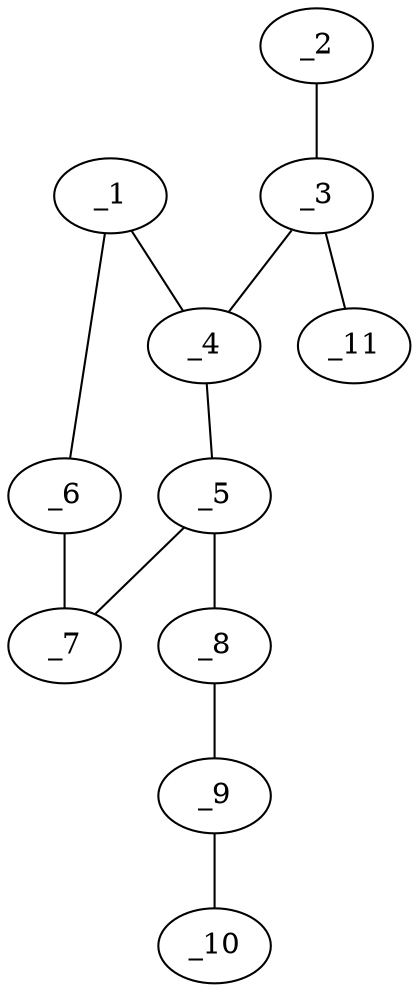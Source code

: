 graph molid684038 {
	_1	 [charge=0,
		chem=4,
		symbol="N  ",
		x="6.0554",
		y="-0.5293"];
	_4	 [charge=0,
		chem=1,
		symbol="C  ",
		x="5.2464",
		y="0.0585"];
	_1 -- _4	 [valence=1];
	_6	 [charge=0,
		chem=1,
		symbol="C  ",
		x="5.7464",
		y="-1.4803"];
	_1 -- _6	 [valence=2];
	_2	 [charge=0,
		chem=2,
		symbol="O  ",
		x="6.1124",
		y="1.5585"];
	_3	 [charge=0,
		chem=1,
		symbol="C  ",
		x="5.2464",
		y="1.0585"];
	_2 -- _3	 [valence=2];
	_3 -- _4	 [valence=1];
	_11	 [charge=0,
		chem=4,
		symbol="N  ",
		x="4.3803",
		y="1.5585"];
	_3 -- _11	 [valence=1];
	_5	 [charge=0,
		chem=1,
		symbol="C  ",
		x="4.4373",
		y="-0.5293"];
	_4 -- _5	 [valence=2];
	_7	 [charge=0,
		chem=4,
		symbol="N  ",
		x="4.7464",
		y="-1.4803"];
	_5 -- _7	 [valence=1];
	_8	 [charge=0,
		chem=5,
		symbol="S  ",
		x="3.4863",
		y="-0.2203"];
	_5 -- _8	 [valence=1];
	_6 -- _7	 [valence=1];
	_9	 [charge=0,
		chem=1,
		symbol="C  ",
		x="2.7431",
		y="-0.8894"];
	_8 -- _9	 [valence=1];
	_10	 [charge=0,
		chem=4,
		symbol="N  ",
		x=2,
		y="-1.5585"];
	_9 -- _10	 [valence=3];
}
